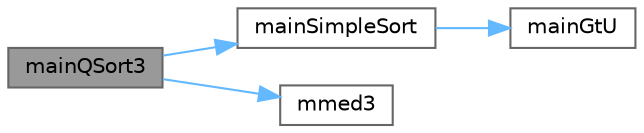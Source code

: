 digraph "mainQSort3"
{
 // LATEX_PDF_SIZE
  bgcolor="transparent";
  edge [fontname=Helvetica,fontsize=10,labelfontname=Helvetica,labelfontsize=10];
  node [fontname=Helvetica,fontsize=10,shape=box,height=0.2,width=0.4];
  rankdir="LR";
  Node1 [id="Node000001",label="mainQSort3",height=0.2,width=0.4,color="gray40", fillcolor="grey60", style="filled", fontcolor="black",tooltip=" "];
  Node1 -> Node2 [id="edge1_Node000001_Node000002",color="steelblue1",style="solid",tooltip=" "];
  Node2 [id="Node000002",label="mainSimpleSort",height=0.2,width=0.4,color="grey40", fillcolor="white", style="filled",URL="$blocksort_8cpp.html#a34d7c73122912f5523c463cfea52e411",tooltip=" "];
  Node2 -> Node3 [id="edge2_Node000002_Node000003",color="steelblue1",style="solid",tooltip=" "];
  Node3 [id="Node000003",label="mainGtU",height=0.2,width=0.4,color="grey40", fillcolor="white", style="filled",URL="$blocksort_8cpp.html#a882078956f037064a81174c41e6d8c86",tooltip=" "];
  Node1 -> Node4 [id="edge3_Node000001_Node000004",color="steelblue1",style="solid",tooltip=" "];
  Node4 [id="Node000004",label="mmed3",height=0.2,width=0.4,color="grey40", fillcolor="white", style="filled",URL="$blocksort_8cpp.html#a32ccd285df30cb6839255350d40fdf77",tooltip=" "];
}
